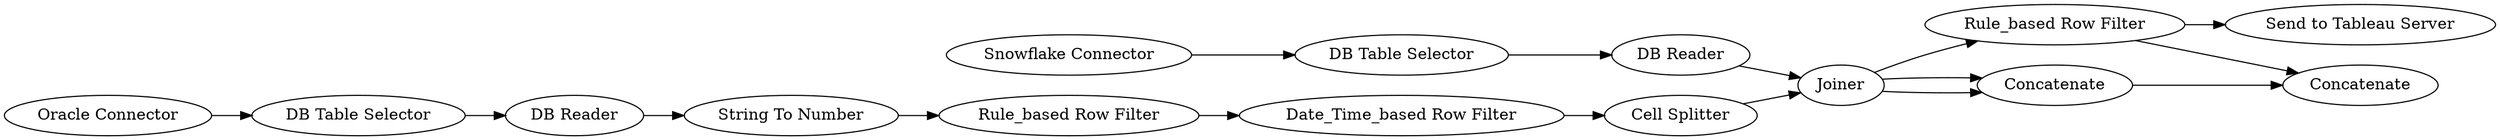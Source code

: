 digraph {
	5 [label="Snowflake Connector"]
	6 [label="DB Table Selector"]
	7 [label="DB Reader"]
	8 [label="Oracle Connector"]
	9 [label="DB Table Selector"]
	10 [label="DB Reader"]
	12 [label="Rule_based Row Filter"]
	21 [label=Joiner]
	22 [label="String To Number"]
	23 [label="Date_Time_based Row Filter"]
	24 [label="Send to Tableau Server"]
	27 [label="Cell Splitter"]
	29 [label="Rule_based Row Filter"]
	30 [label=Concatenate]
	31 [label=Concatenate]
	5 -> 6
	6 -> 7
	7 -> 21
	8 -> 9
	9 -> 10
	10 -> 22
	12 -> 23
	21 -> 29
	21 -> 30
	21 -> 30
	22 -> 12
	23 -> 27
	27 -> 21
	29 -> 31
	29 -> 24
	30 -> 31
	rankdir=LR
}
